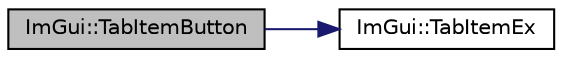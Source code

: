 digraph "ImGui::TabItemButton"
{
 // LATEX_PDF_SIZE
  edge [fontname="Helvetica",fontsize="10",labelfontname="Helvetica",labelfontsize="10"];
  node [fontname="Helvetica",fontsize="10",shape=record];
  rankdir="LR";
  Node1 [label="ImGui::TabItemButton",height=0.2,width=0.4,color="black", fillcolor="grey75", style="filled", fontcolor="black",tooltip=" "];
  Node1 -> Node2 [color="midnightblue",fontsize="10",style="solid",fontname="Helvetica"];
  Node2 [label="ImGui::TabItemEx",height=0.2,width=0.4,color="black", fillcolor="white", style="filled",URL="$namespace_im_gui.html#ae714b56ec452ac7b3da815973b62beb8",tooltip=" "];
}
